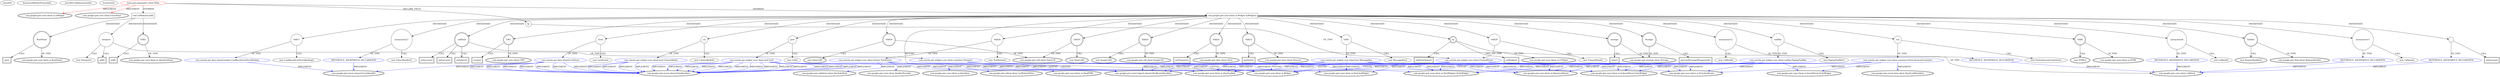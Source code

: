 digraph {
baseInfo[graphId=77,category="extension_graph",isAnonymous=false,possibleRelation=true]
frameworkRelatedTypesInfo[0="com.google.gwt.user.client.ui.IsWidget",1="com.google.gwt.core.client.EntryPoint"]
possibleCollaborationsInfo[0="77~OVERRIDING_METHOD_DECLARATION-INSTANTIATION-~com.google.gwt.user.client.ui.IsWidget com.google.gwt.core.client.EntryPoint ~com.google.gwt.core.client.Callback ~false~true",1="77~OVERRIDING_METHOD_DECLARATION-INSTANTIATION-~com.google.gwt.user.client.ui.IsWidget com.google.gwt.core.client.EntryPoint ~com.google.gwt.user.client.ui.Widget com.google.gwt.event.logical.shared.HasResizeHandlers com.google.gwt.user.client.ui.HasEnabled com.google.gwt.event.shared.HasHandlers com.google.gwt.event.shared.HasHandlers com.google.gwt.event.shared.HasHandlers com.google.gwt.event.shared.HasHandlers com.google.gwt.event.shared.HasHandlers com.google.gwt.event.shared.HasHandlers com.google.gwt.event.shared.HasHandlers com.google.gwt.event.shared.HasHandlers com.google.gwt.event.shared.HasHandlers com.google.gwt.event.shared.HasHandlers com.google.gwt.event.shared.HasHandlers com.google.gwt.event.shared.HasHandlers com.google.gwt.event.shared.HasHandlers com.google.gwt.event.shared.HasHandlers ~false~false",2="77~OVERRIDING_METHOD_DECLARATION-METHOD_CALL-~com.google.gwt.user.client.ui.IsWidget com.google.gwt.core.client.EntryPoint ~com.google.gwt.core.client.Callback ~false~true",3="77~OVERRIDING_METHOD_DECLARATION-INSTANTIATION-FIELD_DECLARATION-~com.google.gwt.user.client.ui.IsWidget com.google.gwt.core.client.EntryPoint ~com.google.gwt.user.client.ui.Widget com.google.gwt.event.logical.shared.HasResizeHandlers com.google.gwt.user.client.ui.HasEnabled com.google.gwt.user.client.ui.HasWidgets.ForIsWidget com.google.gwt.user.client.ui.IndexedPanel.ForIsWidget com.google.gwt.user.client.ui.RequiresResize com.google.gwt.user.client.ui.ProvidesResize com.google.gwt.user.client.ui.HasOneWidget ~false~false",4="77~OVERRIDING_METHOD_DECLARATION-INSTANTIATION-~com.google.gwt.user.client.ui.IsWidget com.google.gwt.core.client.EntryPoint ~com.google.gwt.user.client.ui.Widget com.google.gwt.event.logical.shared.HasResizeHandlers com.google.gwt.user.client.ui.HasEnabled com.google.gwt.user.client.ui.HasWidgets.ForIsWidget com.google.gwt.user.client.ui.IndexedPanel.ForIsWidget com.google.gwt.user.client.ui.RequiresResize com.google.gwt.user.client.ui.ProvidesResize com.google.gwt.user.client.ui.HasOneWidget ~false~false",5="77~OVERRIDING_METHOD_DECLARATION-INSTANTIATION-~com.google.gwt.user.client.ui.IsWidget com.google.gwt.core.client.EntryPoint ~com.google.gwt.event.shared.HasHandlers com.google.gwt.event.shared.HasHandlers com.google.gwt.event.shared.HasHandlers com.google.gwt.event.shared.HasHandlers com.google.gwt.event.shared.EventHandler com.google.gwt.event.shared.HasHandlers com.google.gwt.event.shared.HasHandlers com.google.gwt.event.shared.HasHandlers ~false~false",6="77~OVERRIDING_METHOD_DECLARATION-INSTANTIATION-~com.google.gwt.user.client.ui.IsWidget com.google.gwt.core.client.EntryPoint ~com.google.gwt.user.client.ui.Widget com.google.gwt.event.logical.shared.HasResizeHandlers com.google.gwt.user.client.ui.HasEnabled com.google.gwt.view.client.HasKeyProvider com.google.gwt.user.client.ui.HasValue com.google.gwt.editor.client.LeafValueEditor com.google.gwt.user.client.ui.HasHTML com.google.gwt.safehtml.client.HasSafeHtml ~false~false",7="77~OVERRIDING_METHOD_DECLARATION-INSTANTIATION-~com.google.gwt.user.client.ui.IsWidget com.google.gwt.core.client.EntryPoint ~com.google.gwt.user.client.ui.Widget com.google.gwt.event.logical.shared.HasResizeHandlers com.google.gwt.user.client.ui.HasEnabled com.google.gwt.user.client.ui.HasWidgets.ForIsWidget com.google.gwt.user.client.ui.IndexedPanel.ForIsWidget com.google.gwt.user.client.ui.RequiresResize com.google.gwt.user.client.ui.ProvidesResize com.google.gwt.user.client.ui.InsertPanel.ForIsWidget com.google.gwt.event.dom.client.HasScrollHandlers ~false~false",8="77~OVERRIDING_METHOD_DECLARATION-INSTANTIATION-~com.google.gwt.user.client.ui.IsWidget com.google.gwt.core.client.EntryPoint ~com.google.gwt.event.shared.HasHandlers com.google.gwt.event.shared.HasHandlers com.google.gwt.event.shared.HasHandlers com.google.gwt.event.shared.HasHandlers ~false~false",9="77~OVERRIDING_METHOD_DECLARATION-INSTANTIATION-~com.google.gwt.user.client.ui.IsWidget com.google.gwt.core.client.EntryPoint ~com.google.gwt.user.client.ui.Widget com.google.gwt.event.logical.shared.HasResizeHandlers com.google.gwt.user.client.ui.HasEnabled com.google.gwt.user.client.ui.HasWidgets.ForIsWidget com.google.gwt.user.client.ui.IndexedPanel.ForIsWidget com.google.gwt.user.client.ui.RequiresResize com.google.gwt.user.client.ui.ProvidesResize com.google.gwt.user.client.ui.InsertPanel.ForIsWidget ~false~false",10="77~OVERRIDING_METHOD_DECLARATION-INSTANTIATION-~com.google.gwt.user.client.ui.IsWidget com.google.gwt.core.client.EntryPoint ~com.google.gwt.event.shared.EventHandler ~false~false"]
locationInfo[projectName="Cauac-GXTProject",filePath="/Cauac-GXTProject/GXTProject-master/src/main/java/gxtproject/client/Main.java",contextSignature="Main",graphId="77"]
0[label="main.java.gxtproject.client.Main",vertexType="ROOT_CLIENT_CLASS_DECLARATION",isFrameworkType=false,color=red]
1[label="com.google.gwt.user.client.ui.IsWidget",vertexType="FRAMEWORK_INTERFACE_TYPE",isFrameworkType=true,peripheries=2]
2[label="com.google.gwt.core.client.EntryPoint",vertexType="FRAMEWORK_INTERFACE_TYPE",isFrameworkType=true,peripheries=2]
3[label="fp",vertexType="FIELD_DECLARATION",isFrameworkType=false,shape=circle]
4[label="com.sencha.gxt.widget.core.client.FramedPanel",vertexType="REFERENCE_CLIENT_CLASS_DECLARATION",isFrameworkType=false,color=blue]
5[label="com.google.gwt.user.client.ui.Widget",vertexType="FRAMEWORK_CLASS_TYPE",isFrameworkType=true,peripheries=2]
6[label="com.google.gwt.event.logical.shared.HasResizeHandlers",vertexType="FRAMEWORK_INTERFACE_TYPE",isFrameworkType=true,peripheries=2]
7[label="com.google.gwt.user.client.ui.HasEnabled",vertexType="FRAMEWORK_INTERFACE_TYPE",isFrameworkType=true,peripheries=2]
8[label="com.google.gwt.user.client.ui.HasWidgets.ForIsWidget",vertexType="FRAMEWORK_INTERFACE_TYPE",isFrameworkType=true,peripheries=2]
9[label="com.google.gwt.user.client.ui.IndexedPanel.ForIsWidget",vertexType="FRAMEWORK_INTERFACE_TYPE",isFrameworkType=true,peripheries=2]
10[label="com.google.gwt.user.client.ui.RequiresResize",vertexType="FRAMEWORK_INTERFACE_TYPE",isFrameworkType=true,peripheries=2]
11[label="com.google.gwt.user.client.ui.ProvidesResize",vertexType="FRAMEWORK_INTERFACE_TYPE",isFrameworkType=true,peripheries=2]
12[label="com.google.gwt.user.client.ui.HasOneWidget",vertexType="FRAMEWORK_INTERFACE_TYPE",isFrameworkType=true,peripheries=2]
13[label="void onModuleLoad()",vertexType="OVERRIDING_METHOD_DECLARATION",isFrameworkType=false,shape=box]
15[label="viewport",vertexType="VARIABLE_EXPRESION",isFrameworkType=false,shape=circle]
16[label="com.sencha.gxt.widget.core.client.container.Viewport",vertexType="REFERENCE_CLIENT_CLASS_DECLARATION",isFrameworkType=false,color=blue]
14[label="new Viewport()",vertexType="CONSTRUCTOR_CALL",isFrameworkType=false]
26[label="add()",vertexType="INSIDE_CALL",isFrameworkType=true,peripheries=2,shape=box]
27[label="VAR2",vertexType="VARIABLE_EXPRESION",isFrameworkType=true,peripheries=2,shape=circle]
29[label="com.google.gwt.user.client.ui.AbsolutePanel",vertexType="FRAMEWORK_CLASS_TYPE",isFrameworkType=true,peripheries=2]
28[label="add()",vertexType="INSIDE_CALL",isFrameworkType=true,peripheries=2,shape=box]
30[label="RootPanel",vertexType="VARIABLE_EXPRESION",isFrameworkType=true,peripheries=2,shape=circle]
32[label="com.google.gwt.user.client.ui.RootPanel",vertexType="FRAMEWORK_CLASS_TYPE",isFrameworkType=true,peripheries=2]
31[label="get()",vertexType="INSIDE_CALL",isFrameworkType=true,peripheries=2,shape=box]
33[label="com.google.gwt.user.client.ui.Widget asWidget()",vertexType="OVERRIDING_METHOD_DECLARATION",isFrameworkType=false,shape=box]
35[label="Storage",vertexType="VARIABLE_EXPRESION",isFrameworkType=true,peripheries=2,shape=circle]
37[label="com.google.gwt.storage.client.Storage",vertexType="FRAMEWORK_CLASS_TYPE",isFrameworkType=true,peripheries=2]
36[label="getLocalStorageIfSupported()",vertexType="INSIDE_CALL",isFrameworkType=true,peripheries=2,shape=box]
39[label="VAR5",vertexType="VARIABLE_EXPRESION",isFrameworkType=false,shape=circle]
40[label="com.sencha.gxt.widget.core.client.box.MessageBox",vertexType="REFERENCE_CLIENT_CLASS_DECLARATION",isFrameworkType=false,color=blue]
38[label="new MessageBox()",vertexType="CONSTRUCTOR_CALL",isFrameworkType=false]
50[label="VAR6",vertexType="VARIABLE_EXPRESION",isFrameworkType=true,peripheries=2,shape=circle]
51[label="com.google.gwt.user.client.ui.HTML",vertexType="FRAMEWORK_CLASS_TYPE",isFrameworkType=true,peripheries=2]
49[label="new HTML()",vertexType="CONSTRUCTOR_CALL",isFrameworkType=true,peripheries=2]
53[label="builder",vertexType="VARIABLE_EXPRESION",isFrameworkType=true,peripheries=2,shape=circle]
54[label="com.google.gwt.http.client.RequestBuilder",vertexType="FRAMEWORK_CLASS_TYPE",isFrameworkType=true,peripheries=2]
52[label="new RequestBuilder()",vertexType="CONSTRUCTOR_CALL",isFrameworkType=true,peripheries=2]
56[label="anonymous8",vertexType="VARIABLE_EXPRESION",isFrameworkType=false,shape=circle]
57[label="REFERENCE_ANONYMOUS_DECLARATION",vertexType="REFERENCE_ANONYMOUS_DECLARATION",isFrameworkType=false,color=blue]
58[label="com.google.gwt.core.client.Callback",vertexType="FRAMEWORK_INTERFACE_TYPE",isFrameworkType=true,peripheries=2]
55[label="new Callback()",vertexType="CONSTRUCTOR_CALL",isFrameworkType=false]
59[label="_:",vertexType="VARIABLE_EXPRESION",isFrameworkType=false,shape=circle]
61[label="REFERENCE_ANONYMOUS_DECLARATION",vertexType="REFERENCE_ANONYMOUS_DECLARATION",isFrameworkType=false,color=blue]
60[label="onSuccess()",vertexType="INSIDE_CALL",isFrameworkType=true,peripheries=2,shape=box]
63[label="callback",vertexType="VARIABLE_EXPRESION",isFrameworkType=true,peripheries=2,shape=circle]
64[label="onSuccess()",vertexType="INSIDE_CALL",isFrameworkType=true,peripheries=2,shape=box]
67[label="anonymous11",vertexType="VARIABLE_EXPRESION",isFrameworkType=false,shape=circle]
68[label="REFERENCE_ANONYMOUS_DECLARATION",vertexType="REFERENCE_ANONYMOUS_DECLARATION",isFrameworkType=false,color=blue]
66[label="new Callback()",vertexType="CONSTRUCTOR_CALL",isFrameworkType=false]
71[label="anonymous12",vertexType="VARIABLE_EXPRESION",isFrameworkType=false,shape=circle]
72[label="REFERENCE_ANONYMOUS_DECLARATION",vertexType="REFERENCE_ANONYMOUS_DECLARATION",isFrameworkType=false,color=blue]
70[label="new Callback()",vertexType="CONSTRUCTOR_CALL",isFrameworkType=false]
75[label="onSuccess()",vertexType="INSIDE_CALL",isFrameworkType=true,peripheries=2,shape=box]
77[label="onFailure()",vertexType="INSIDE_CALL",isFrameworkType=true,peripheries=2,shape=box]
78[label="GWT",vertexType="VARIABLE_EXPRESION",isFrameworkType=true,peripheries=2,shape=circle]
80[label="com.google.gwt.core.client.GWT",vertexType="FRAMEWORK_CLASS_TYPE",isFrameworkType=true,peripheries=2]
79[label="create()",vertexType="INSIDE_CALL",isFrameworkType=true,peripheries=2,shape=box]
82[label="store",vertexType="VARIABLE_EXPRESION",isFrameworkType=false,shape=circle]
83[label="com.sencha.gxt.data.shared.ListStore",vertexType="REFERENCE_CLIENT_CLASS_DECLARATION",isFrameworkType=false,color=blue]
84[label="com.google.gwt.event.shared.HasHandlers",vertexType="FRAMEWORK_INTERFACE_TYPE",isFrameworkType=true,peripheries=2]
88[label="com.google.gwt.event.shared.EventHandler",vertexType="FRAMEWORK_INTERFACE_TYPE",isFrameworkType=true,peripheries=2]
81[label="new ListStore()",vertexType="CONSTRUCTOR_CALL",isFrameworkType=false]
93[label="VAR17",vertexType="VARIABLE_EXPRESION",isFrameworkType=false,shape=circle]
94[label="com.sencha.gxt.data.shared.loader.LoadResultListStoreBinding",vertexType="REFERENCE_CLIENT_CLASS_DECLARATION",isFrameworkType=false,color=blue]
92[label="new LoadResultListStoreBinding()",vertexType="CONSTRUCTOR_CALL",isFrameworkType=false]
97[label="VAR18",vertexType="VARIABLE_EXPRESION",isFrameworkType=true,peripheries=2,shape=circle]
98[label="com.google.gwt.cell.client.DateCell",vertexType="FRAMEWORK_CLASS_TYPE",isFrameworkType=true,peripheries=2]
96[label="new DateCell()",vertexType="CONSTRUCTOR_CALL",isFrameworkType=true,peripheries=2]
100[label="VAR19",vertexType="VARIABLE_EXPRESION",isFrameworkType=true,peripheries=2,shape=circle]
99[label="new DateCell()",vertexType="CONSTRUCTOR_CALL",isFrameworkType=true,peripheries=2]
103[label="VAR20",vertexType="VARIABLE_EXPRESION",isFrameworkType=true,peripheries=2,shape=circle]
104[label="com.google.gwt.cell.client.ImageCell",vertexType="FRAMEWORK_CLASS_TYPE",isFrameworkType=true,peripheries=2]
102[label="new ImageCell()",vertexType="CONSTRUCTOR_CALL",isFrameworkType=true,peripheries=2]
106[label="cm",vertexType="VARIABLE_EXPRESION",isFrameworkType=false,shape=circle]
107[label="com.sencha.gxt.widget.core.client.grid.ColumnModel",vertexType="REFERENCE_CLIENT_CLASS_DECLARATION",isFrameworkType=false,color=blue]
105[label="new ColumnModel()",vertexType="CONSTRUCTOR_CALL",isFrameworkType=false]
113[label="grid",vertexType="VARIABLE_EXPRESION",isFrameworkType=false,shape=circle]
114[label="com.sencha.gxt.widget.core.client.grid.Grid",vertexType="REFERENCE_CLIENT_CLASS_DECLARATION",isFrameworkType=false,color=blue]
112[label="new Grid()",vertexType="CONSTRUCTOR_CALL",isFrameworkType=false]
133[label="toolBar",vertexType="VARIABLE_EXPRESION",isFrameworkType=false,shape=circle]
134[label="com.sencha.gxt.widget.core.client.toolbar.PagingToolBar",vertexType="REFERENCE_CLIENT_CLASS_DECLARATION",isFrameworkType=false,color=blue]
142[label="com.google.gwt.user.client.ui.InsertPanel.ForIsWidget",vertexType="FRAMEWORK_INTERFACE_TYPE",isFrameworkType=true,peripheries=2]
132[label="new PagingToolBar()",vertexType="CONSTRUCTOR_CALL",isFrameworkType=false]
143[label="VAR24",vertexType="VARIABLE_EXPRESION",isFrameworkType=true,peripheries=2,shape=circle]
145[label="com.google.gwt.dom.client.Style",vertexType="FRAMEWORK_CLASS_TYPE",isFrameworkType=true,peripheries=2]
144[label="setProperty()",vertexType="INSIDE_CALL",isFrameworkType=true,peripheries=2,shape=box]
146[label="VAR25",vertexType="VARIABLE_EXPRESION",isFrameworkType=true,peripheries=2,shape=circle]
148[label="com.google.gwt.dom.client.Element",vertexType="FRAMEWORK_CLASS_TYPE",isFrameworkType=true,peripheries=2]
147[label="getStyle()",vertexType="INSIDE_CALL",isFrameworkType=true,peripheries=2,shape=box]
150[label="VAR26",vertexType="VARIABLE_EXPRESION",isFrameworkType=false,shape=circle]
151[label="com.sencha.gxt.widget.core.client.button.TextButton",vertexType="REFERENCE_CLIENT_CLASS_DECLARATION",isFrameworkType=false,color=blue]
155[label="com.google.gwt.view.client.HasKeyProvider",vertexType="FRAMEWORK_INTERFACE_TYPE",isFrameworkType=true,peripheries=2]
156[label="com.google.gwt.user.client.ui.HasValue",vertexType="FRAMEWORK_INTERFACE_TYPE",isFrameworkType=true,peripheries=2]
157[label="com.google.gwt.editor.client.LeafValueEditor",vertexType="FRAMEWORK_INTERFACE_TYPE",isFrameworkType=true,peripheries=2]
158[label="com.google.gwt.user.client.ui.HasHTML",vertexType="FRAMEWORK_INTERFACE_TYPE",isFrameworkType=true,peripheries=2]
159[label="com.google.gwt.safehtml.client.HasSafeHtml",vertexType="FRAMEWORK_INTERFACE_TYPE",isFrameworkType=true,peripheries=2]
149[label="new TextButton()",vertexType="CONSTRUCTOR_CALL",isFrameworkType=false]
161[label="anonymous27",vertexType="VARIABLE_EXPRESION",isFrameworkType=false,shape=circle]
162[label="REFERENCE_ANONYMOUS_DECLARATION",vertexType="REFERENCE_ANONYMOUS_DECLARATION",isFrameworkType=false,color=blue]
160[label="new SelectHandler()",vertexType="CONSTRUCTOR_CALL",isFrameworkType=false]
164[label="storage",vertexType="VARIABLE_EXPRESION",isFrameworkType=true,peripheries=2,shape=circle]
165[label="clear()",vertexType="INSIDE_CALL",isFrameworkType=true,peripheries=2,shape=box]
168[label="VAR29",vertexType="VARIABLE_EXPRESION",isFrameworkType=false,shape=circle]
167[label="new FramedPanel()",vertexType="CONSTRUCTOR_CALL",isFrameworkType=false]
170[label="fp",vertexType="VARIABLE_EXPRESION",isFrameworkType=true,peripheries=2,shape=circle]
172[label="com.google.gwt.user.client.ui.UIObject",vertexType="FRAMEWORK_CLASS_TYPE",isFrameworkType=true,peripheries=2]
171[label="addStyleName()",vertexType="INSIDE_CALL",isFrameworkType=true,peripheries=2,shape=box]
174[label="con",vertexType="VARIABLE_EXPRESION",isFrameworkType=false,shape=circle]
175[label="com.sencha.gxt.widget.core.client.container.VerticalLayoutContainer",vertexType="REFERENCE_CLIENT_CLASS_DECLARATION",isFrameworkType=false,color=blue]
184[label="com.google.gwt.event.dom.client.HasScrollHandlers",vertexType="FRAMEWORK_INTERFACE_TYPE",isFrameworkType=true,peripheries=2]
173[label="new VerticalLayoutContainer()",vertexType="CONSTRUCTOR_CALL",isFrameworkType=false]
186[label="setWidget()",vertexType="INSIDE_CALL",isFrameworkType=true,peripheries=2,shape=box]
0->1[label="IMPLEMENT",color=red]
0->2[label="IMPLEMENT",color=red]
0->3[label="DECLARE_FIELD"]
4->5[label="EXTEND",color=blue]
4->6[label="IMPLEMENT",color=blue]
4->7[label="IMPLEMENT",color=blue]
4->8[label="IMPLEMENT",color=blue]
4->9[label="IMPLEMENT",color=blue]
4->10[label="IMPLEMENT",color=blue]
4->11[label="IMPLEMENT",color=blue]
4->12[label="IMPLEMENT",color=blue]
3->4[label="OF_TYPE"]
0->13[label="OVERRIDE"]
13->15[label="INSTANTIATE"]
16->5[label="EXTEND",color=blue]
16->6[label="IMPLEMENT",color=blue]
16->7[label="IMPLEMENT",color=blue]
16->8[label="IMPLEMENT",color=blue]
16->9[label="IMPLEMENT",color=blue]
16->10[label="IMPLEMENT",color=blue]
16->11[label="IMPLEMENT",color=blue]
16->12[label="IMPLEMENT",color=blue]
15->16[label="OF_TYPE"]
15->14[label="CALL"]
15->26[label="CALL"]
13->27[label="INSTANTIATE"]
27->29[label="OF_TYPE"]
27->28[label="CALL"]
13->30[label="INSTANTIATE"]
30->32[label="OF_TYPE"]
30->31[label="CALL"]
0->33[label="OVERRIDE"]
33->5[label="RETURN"]
33->35[label="INSTANTIATE"]
35->37[label="OF_TYPE"]
35->36[label="CALL"]
33->39[label="INSTANTIATE"]
40->5[label="EXTEND",color=blue]
40->6[label="IMPLEMENT",color=blue]
40->7[label="IMPLEMENT",color=blue]
40->8[label="IMPLEMENT",color=blue]
40->9[label="IMPLEMENT",color=blue]
40->10[label="IMPLEMENT",color=blue]
40->11[label="IMPLEMENT",color=blue]
40->12[label="IMPLEMENT",color=blue]
39->40[label="OF_TYPE"]
39->38[label="CALL"]
33->50[label="INSTANTIATE"]
50->51[label="OF_TYPE"]
50->49[label="CALL"]
33->53[label="INSTANTIATE"]
53->54[label="OF_TYPE"]
53->52[label="CALL"]
33->56[label="INSTANTIATE"]
57->58[label="IMPLEMENT",color=blue]
56->57[label="OF_TYPE"]
56->55[label="CALL"]
33->59[label="INSTANTIATE"]
61->58[label="IMPLEMENT",color=blue]
59->61[label="OF_TYPE"]
59->60[label="CALL"]
33->63[label="INSTANTIATE"]
63->58[label="OF_TYPE"]
63->64[label="CALL"]
33->67[label="INSTANTIATE"]
68->58[label="IMPLEMENT",color=blue]
67->68[label="OF_TYPE"]
67->66[label="CALL"]
33->71[label="INSTANTIATE"]
72->58[label="IMPLEMENT",color=blue]
71->72[label="OF_TYPE"]
71->70[label="CALL"]
63->75[label="CALL"]
63->77[label="CALL"]
33->78[label="INSTANTIATE"]
78->80[label="OF_TYPE"]
78->79[label="CALL"]
33->82[label="INSTANTIATE"]
83->84[label="IMPLEMENT",color=blue]
83->84[label="IMPLEMENT",color=blue]
83->84[label="IMPLEMENT",color=blue]
83->84[label="IMPLEMENT",color=blue]
83->88[label="IMPLEMENT",color=blue]
83->84[label="IMPLEMENT",color=blue]
83->84[label="IMPLEMENT",color=blue]
83->84[label="IMPLEMENT",color=blue]
82->83[label="OF_TYPE"]
82->81[label="CALL"]
33->93[label="INSTANTIATE"]
94->88[label="IMPLEMENT",color=blue]
93->94[label="OF_TYPE"]
93->92[label="CALL"]
33->97[label="INSTANTIATE"]
97->98[label="OF_TYPE"]
97->96[label="CALL"]
33->100[label="INSTANTIATE"]
100->98[label="OF_TYPE"]
100->99[label="CALL"]
33->103[label="INSTANTIATE"]
103->104[label="OF_TYPE"]
103->102[label="CALL"]
33->106[label="INSTANTIATE"]
107->84[label="IMPLEMENT",color=blue]
107->84[label="IMPLEMENT",color=blue]
107->84[label="IMPLEMENT",color=blue]
107->84[label="IMPLEMENT",color=blue]
106->107[label="OF_TYPE"]
106->105[label="CALL"]
33->113[label="INSTANTIATE"]
114->5[label="EXTEND",color=blue]
114->6[label="IMPLEMENT",color=blue]
114->7[label="IMPLEMENT",color=blue]
114->84[label="IMPLEMENT",color=blue]
114->84[label="IMPLEMENT",color=blue]
114->84[label="IMPLEMENT",color=blue]
114->84[label="IMPLEMENT",color=blue]
114->84[label="IMPLEMENT",color=blue]
114->84[label="IMPLEMENT",color=blue]
114->84[label="IMPLEMENT",color=blue]
114->84[label="IMPLEMENT",color=blue]
114->84[label="IMPLEMENT",color=blue]
114->84[label="IMPLEMENT",color=blue]
114->84[label="IMPLEMENT",color=blue]
114->84[label="IMPLEMENT",color=blue]
114->84[label="IMPLEMENT",color=blue]
114->84[label="IMPLEMENT",color=blue]
113->114[label="OF_TYPE"]
113->112[label="CALL"]
33->133[label="INSTANTIATE"]
134->5[label="EXTEND",color=blue]
134->6[label="IMPLEMENT",color=blue]
134->7[label="IMPLEMENT",color=blue]
134->8[label="IMPLEMENT",color=blue]
134->9[label="IMPLEMENT",color=blue]
134->10[label="IMPLEMENT",color=blue]
134->11[label="IMPLEMENT",color=blue]
134->142[label="IMPLEMENT",color=blue]
133->134[label="OF_TYPE"]
133->132[label="CALL"]
33->143[label="INSTANTIATE"]
143->145[label="OF_TYPE"]
143->144[label="CALL"]
33->146[label="INSTANTIATE"]
146->148[label="OF_TYPE"]
146->147[label="CALL"]
33->150[label="INSTANTIATE"]
151->5[label="EXTEND",color=blue]
151->6[label="IMPLEMENT",color=blue]
151->7[label="IMPLEMENT",color=blue]
151->155[label="IMPLEMENT",color=blue]
151->156[label="IMPLEMENT",color=blue]
151->157[label="IMPLEMENT",color=blue]
151->158[label="IMPLEMENT",color=blue]
151->159[label="IMPLEMENT",color=blue]
150->151[label="OF_TYPE"]
150->149[label="CALL"]
33->161[label="INSTANTIATE"]
162->88[label="IMPLEMENT",color=blue]
161->162[label="OF_TYPE"]
161->160[label="CALL"]
33->164[label="INSTANTIATE"]
164->37[label="OF_TYPE"]
164->165[label="CALL"]
33->168[label="INSTANTIATE"]
168->4[label="OF_TYPE"]
168->167[label="CALL"]
33->170[label="INSTANTIATE"]
170->172[label="OF_TYPE"]
170->171[label="CALL"]
33->174[label="INSTANTIATE"]
175->5[label="EXTEND",color=blue]
175->6[label="IMPLEMENT",color=blue]
175->7[label="IMPLEMENT",color=blue]
175->8[label="IMPLEMENT",color=blue]
175->9[label="IMPLEMENT",color=blue]
175->10[label="IMPLEMENT",color=blue]
175->11[label="IMPLEMENT",color=blue]
175->142[label="IMPLEMENT",color=blue]
175->184[label="IMPLEMENT",color=blue]
174->175[label="OF_TYPE"]
174->173[label="CALL"]
170->186[label="CALL"]
}

